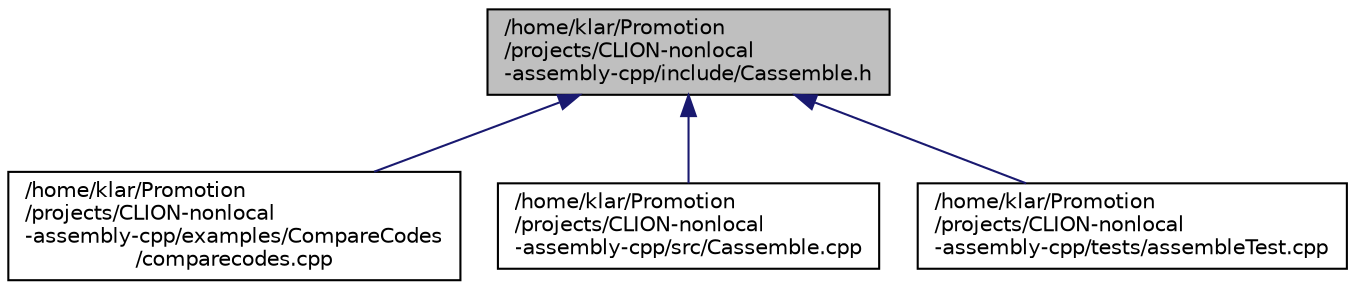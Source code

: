 digraph "/home/klar/Promotion/projects/CLION-nonlocal-assembly-cpp/include/Cassemble.h"
{
  edge [fontname="Helvetica",fontsize="10",labelfontname="Helvetica",labelfontsize="10"];
  node [fontname="Helvetica",fontsize="10",shape=record];
  Node4 [label="/home/klar/Promotion\l/projects/CLION-nonlocal\l-assembly-cpp/include/Cassemble.h",height=0.2,width=0.4,color="black", fillcolor="grey75", style="filled", fontcolor="black"];
  Node4 -> Node5 [dir="back",color="midnightblue",fontsize="10",style="solid",fontname="Helvetica"];
  Node5 [label="/home/klar/Promotion\l/projects/CLION-nonlocal\l-assembly-cpp/examples/CompareCodes\l/comparecodes.cpp",height=0.2,width=0.4,color="black", fillcolor="white", style="filled",URL="$comparecodes_8cpp.html"];
  Node4 -> Node6 [dir="back",color="midnightblue",fontsize="10",style="solid",fontname="Helvetica"];
  Node6 [label="/home/klar/Promotion\l/projects/CLION-nonlocal\l-assembly-cpp/src/Cassemble.cpp",height=0.2,width=0.4,color="black", fillcolor="white", style="filled",URL="$_cassemble_8cpp.html"];
  Node4 -> Node7 [dir="back",color="midnightblue",fontsize="10",style="solid",fontname="Helvetica"];
  Node7 [label="/home/klar/Promotion\l/projects/CLION-nonlocal\l-assembly-cpp/tests/assembleTest.cpp",height=0.2,width=0.4,color="black", fillcolor="white", style="filled",URL="$assemble_test_8cpp.html"];
}
